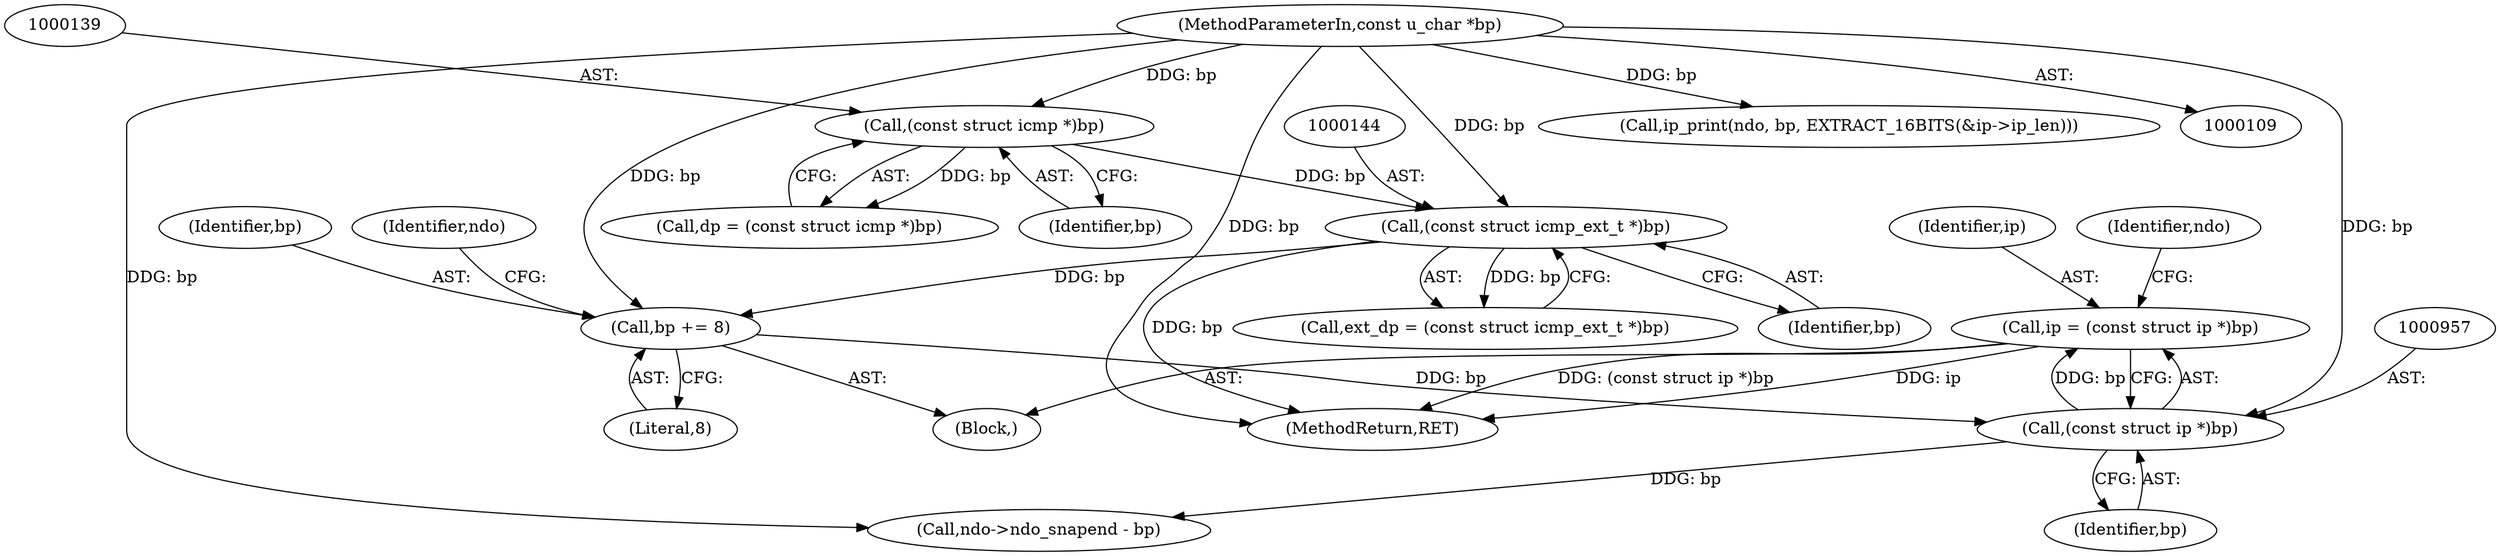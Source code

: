 digraph "0_tcpdump_1a1bce0526a77b62e41531b00f8bb5e21fd4f3a3@pointer" {
"1000954" [label="(Call,ip = (const struct ip *)bp)"];
"1000956" [label="(Call,(const struct ip *)bp)"];
"1000947" [label="(Call,bp += 8)"];
"1000143" [label="(Call,(const struct icmp_ext_t *)bp)"];
"1000138" [label="(Call,(const struct icmp *)bp)"];
"1000111" [label="(MethodParameterIn,const u_char *bp)"];
"1000963" [label="(Call,ndo->ndo_snapend - bp)"];
"1000948" [label="(Identifier,bp)"];
"1000946" [label="(Block,)"];
"1000947" [label="(Call,bp += 8)"];
"1000141" [label="(Call,ext_dp = (const struct icmp_ext_t *)bp)"];
"1000111" [label="(MethodParameterIn,const u_char *bp)"];
"1000954" [label="(Call,ip = (const struct ip *)bp)"];
"1000140" [label="(Identifier,bp)"];
"1000961" [label="(Identifier,ndo)"];
"1000145" [label="(Identifier,bp)"];
"1000136" [label="(Call,dp = (const struct icmp *)bp)"];
"1000952" [label="(Identifier,ndo)"];
"1000949" [label="(Literal,8)"];
"1000143" [label="(Call,(const struct icmp_ext_t *)bp)"];
"1000978" [label="(Call,ip_print(ndo, bp, EXTRACT_16BITS(&ip->ip_len)))"];
"1000958" [label="(Identifier,bp)"];
"1000956" [label="(Call,(const struct ip *)bp)"];
"1000955" [label="(Identifier,ip)"];
"1001279" [label="(MethodReturn,RET)"];
"1000138" [label="(Call,(const struct icmp *)bp)"];
"1000954" -> "1000946"  [label="AST: "];
"1000954" -> "1000956"  [label="CFG: "];
"1000955" -> "1000954"  [label="AST: "];
"1000956" -> "1000954"  [label="AST: "];
"1000961" -> "1000954"  [label="CFG: "];
"1000954" -> "1001279"  [label="DDG: ip"];
"1000954" -> "1001279"  [label="DDG: (const struct ip *)bp"];
"1000956" -> "1000954"  [label="DDG: bp"];
"1000956" -> "1000958"  [label="CFG: "];
"1000957" -> "1000956"  [label="AST: "];
"1000958" -> "1000956"  [label="AST: "];
"1000947" -> "1000956"  [label="DDG: bp"];
"1000111" -> "1000956"  [label="DDG: bp"];
"1000956" -> "1000963"  [label="DDG: bp"];
"1000947" -> "1000946"  [label="AST: "];
"1000947" -> "1000949"  [label="CFG: "];
"1000948" -> "1000947"  [label="AST: "];
"1000949" -> "1000947"  [label="AST: "];
"1000952" -> "1000947"  [label="CFG: "];
"1000143" -> "1000947"  [label="DDG: bp"];
"1000111" -> "1000947"  [label="DDG: bp"];
"1000143" -> "1000141"  [label="AST: "];
"1000143" -> "1000145"  [label="CFG: "];
"1000144" -> "1000143"  [label="AST: "];
"1000145" -> "1000143"  [label="AST: "];
"1000141" -> "1000143"  [label="CFG: "];
"1000143" -> "1001279"  [label="DDG: bp"];
"1000143" -> "1000141"  [label="DDG: bp"];
"1000138" -> "1000143"  [label="DDG: bp"];
"1000111" -> "1000143"  [label="DDG: bp"];
"1000138" -> "1000136"  [label="AST: "];
"1000138" -> "1000140"  [label="CFG: "];
"1000139" -> "1000138"  [label="AST: "];
"1000140" -> "1000138"  [label="AST: "];
"1000136" -> "1000138"  [label="CFG: "];
"1000138" -> "1000136"  [label="DDG: bp"];
"1000111" -> "1000138"  [label="DDG: bp"];
"1000111" -> "1000109"  [label="AST: "];
"1000111" -> "1001279"  [label="DDG: bp"];
"1000111" -> "1000963"  [label="DDG: bp"];
"1000111" -> "1000978"  [label="DDG: bp"];
}
